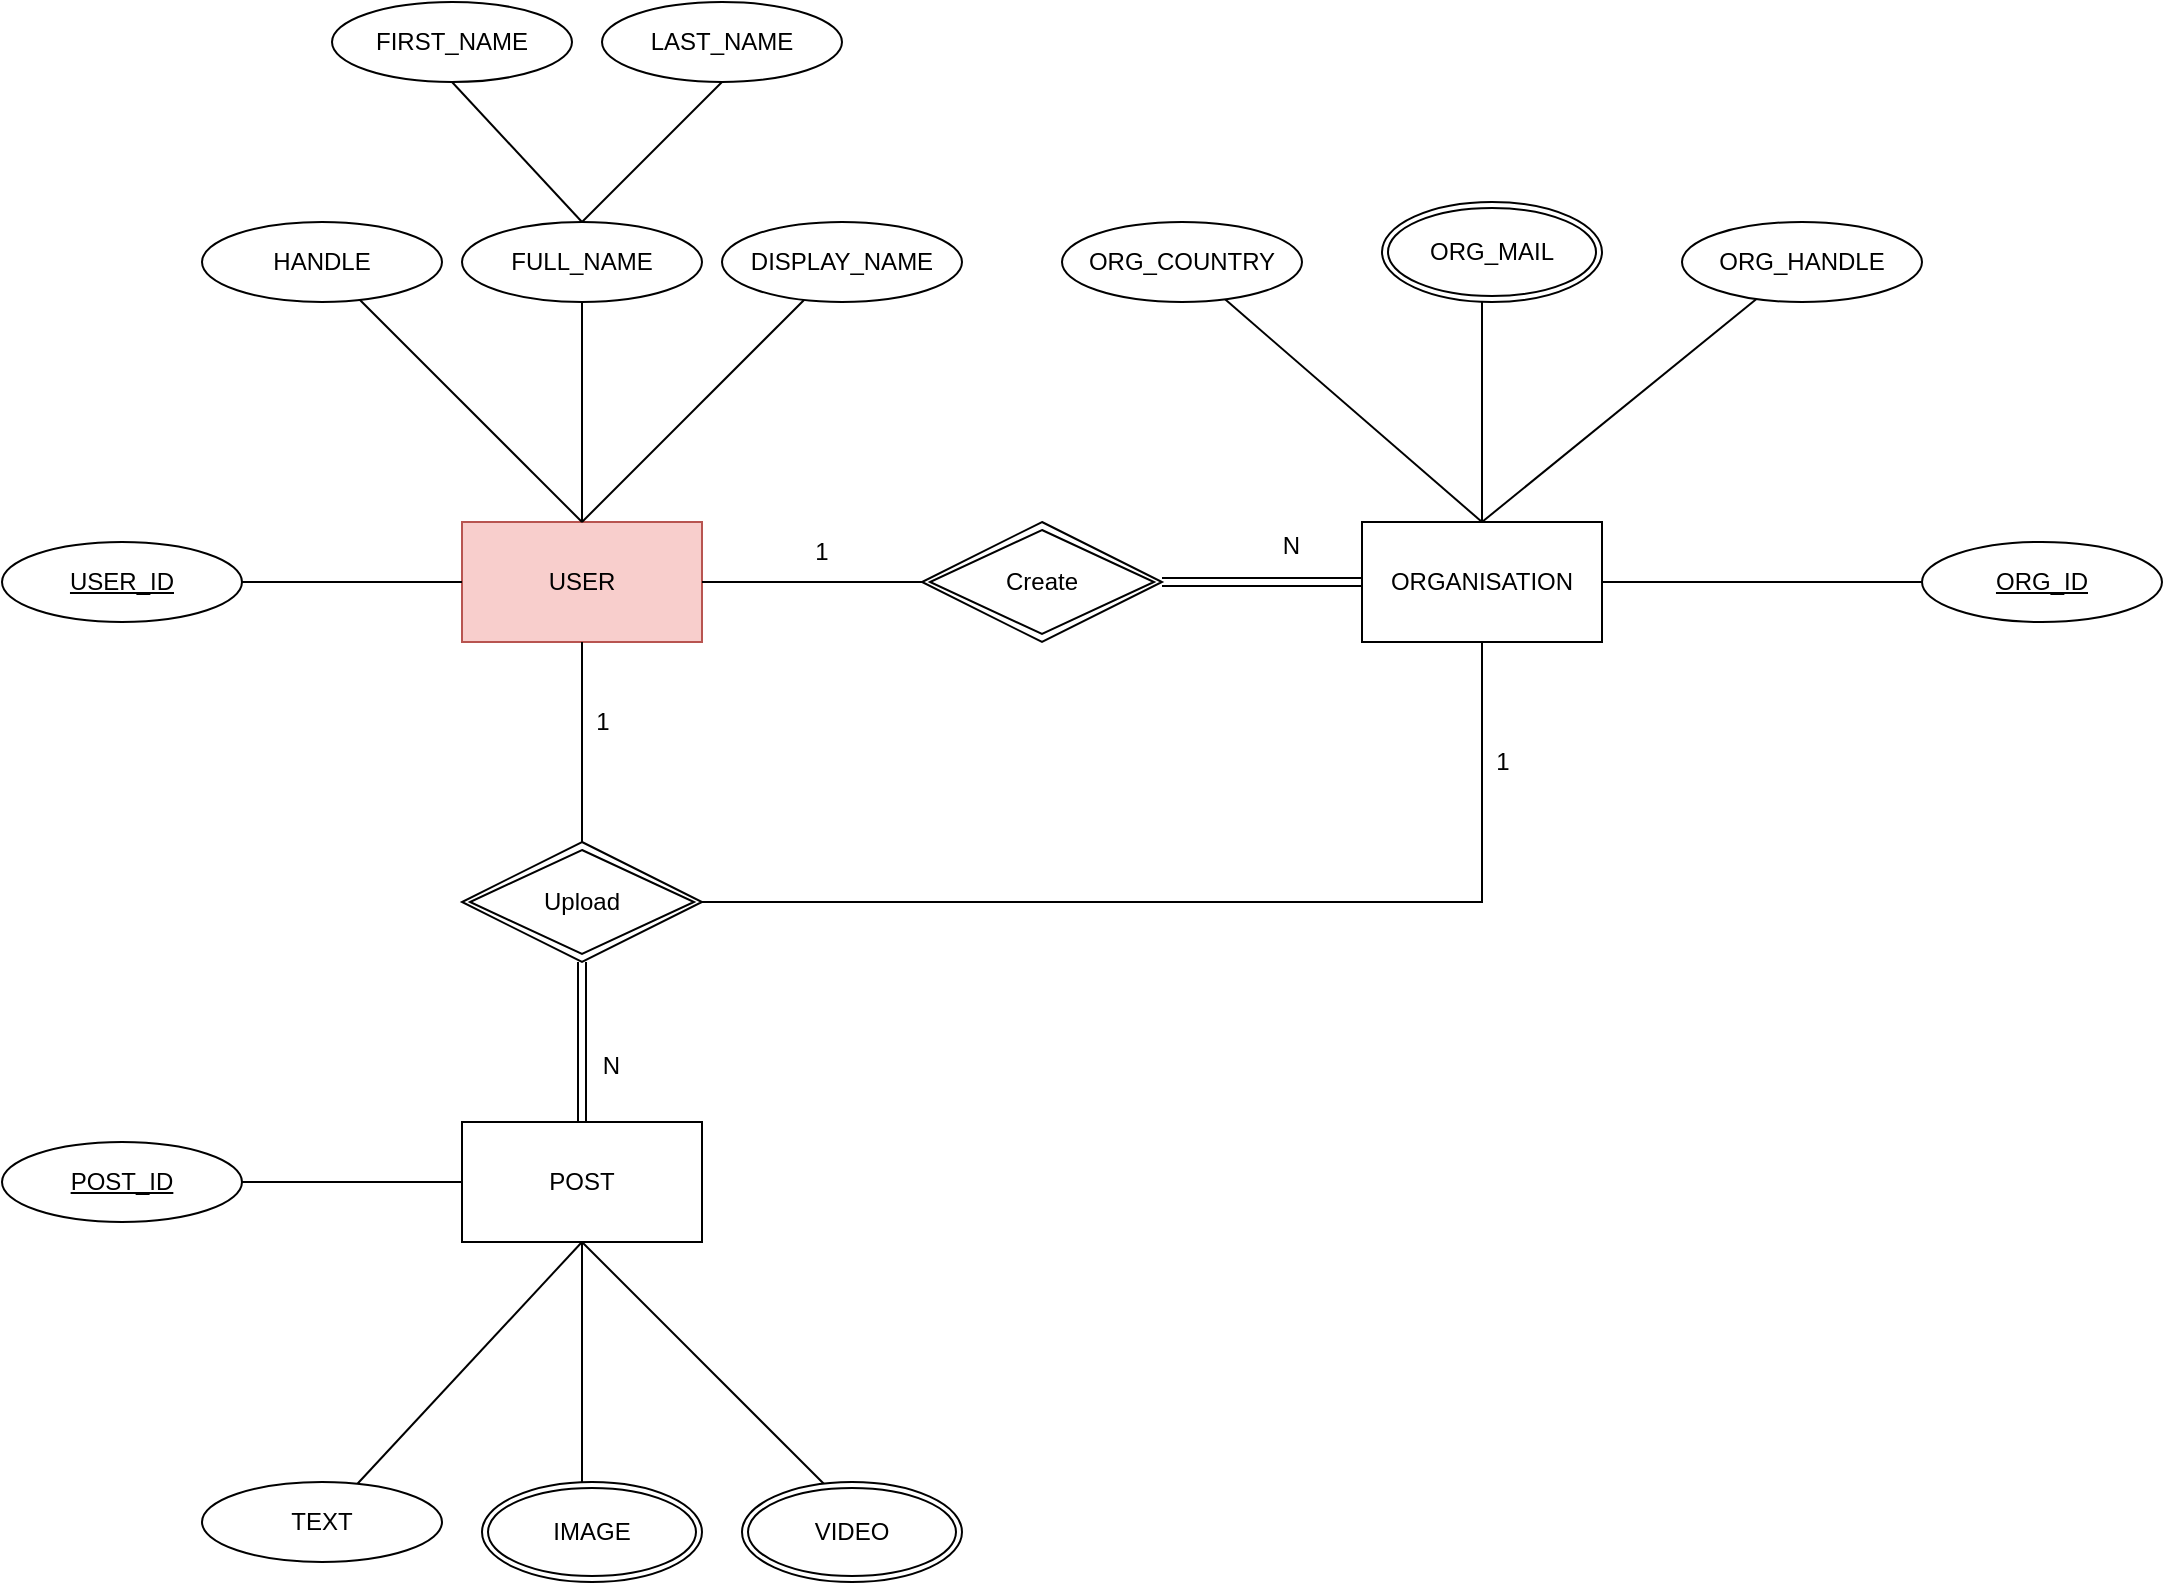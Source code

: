<mxfile version="21.0.10" type="github">
  <diagram name="Page-1" id="ovaMx1BlKtIJrgPWmryp">
    <mxGraphModel dx="988" dy="621" grid="1" gridSize="10" guides="1" tooltips="1" connect="1" arrows="1" fold="1" page="1" pageScale="1" pageWidth="1700" pageHeight="1100" background="none" math="0" shadow="0">
      <root>
        <mxCell id="0" />
        <mxCell id="1" parent="0" />
        <mxCell id="cWptr_9K2KnEI4ltxLWX-1" value="USER" style="rounded=0;whiteSpace=wrap;html=1;fillColor=#f8cecc;strokeColor=#b85450;" vertex="1" parent="1">
          <mxGeometry x="740" y="540" width="120" height="60" as="geometry" />
        </mxCell>
        <mxCell id="cWptr_9K2KnEI4ltxLWX-2" value="" style="endArrow=none;html=1;rounded=0;" edge="1" parent="1" target="cWptr_9K2KnEI4ltxLWX-3">
          <mxGeometry width="50" height="50" relative="1" as="geometry">
            <mxPoint x="800" y="540" as="sourcePoint" />
            <mxPoint x="800" y="470" as="targetPoint" />
          </mxGeometry>
        </mxCell>
        <mxCell id="cWptr_9K2KnEI4ltxLWX-3" value="FULL_NAME" style="ellipse;whiteSpace=wrap;html=1;" vertex="1" parent="1">
          <mxGeometry x="740" y="390" width="120" height="40" as="geometry" />
        </mxCell>
        <mxCell id="cWptr_9K2KnEI4ltxLWX-4" value="" style="endArrow=none;html=1;rounded=0;exitX=0.5;exitY=0;exitDx=0;exitDy=0;" edge="1" parent="1" target="cWptr_9K2KnEI4ltxLWX-5" source="cWptr_9K2KnEI4ltxLWX-1">
          <mxGeometry width="50" height="50" relative="1" as="geometry">
            <mxPoint x="630" y="590" as="sourcePoint" />
            <mxPoint x="630" y="520" as="targetPoint" />
          </mxGeometry>
        </mxCell>
        <mxCell id="cWptr_9K2KnEI4ltxLWX-5" value="HANDLE" style="ellipse;whiteSpace=wrap;html=1;" vertex="1" parent="1">
          <mxGeometry x="610" y="390" width="120" height="40" as="geometry" />
        </mxCell>
        <mxCell id="cWptr_9K2KnEI4ltxLWX-6" value="" style="endArrow=none;html=1;rounded=0;" edge="1" parent="1" target="cWptr_9K2KnEI4ltxLWX-7">
          <mxGeometry width="50" height="50" relative="1" as="geometry">
            <mxPoint x="800" y="540" as="sourcePoint" />
            <mxPoint x="940" y="470" as="targetPoint" />
          </mxGeometry>
        </mxCell>
        <mxCell id="cWptr_9K2KnEI4ltxLWX-7" value="DISPLAY_NAME" style="ellipse;whiteSpace=wrap;html=1;" vertex="1" parent="1">
          <mxGeometry x="870" y="390" width="120" height="40" as="geometry" />
        </mxCell>
        <mxCell id="cWptr_9K2KnEI4ltxLWX-8" value="" style="endArrow=none;html=1;rounded=0;exitX=1;exitY=0.5;exitDx=0;exitDy=0;" edge="1" parent="1" source="cWptr_9K2KnEI4ltxLWX-1">
          <mxGeometry width="50" height="50" relative="1" as="geometry">
            <mxPoint x="990" y="650" as="sourcePoint" />
            <mxPoint x="970" y="570" as="targetPoint" />
          </mxGeometry>
        </mxCell>
        <mxCell id="cWptr_9K2KnEI4ltxLWX-9" value="ORGANISATION" style="rounded=0;whiteSpace=wrap;html=1;" vertex="1" parent="1">
          <mxGeometry x="1190" y="540" width="120" height="60" as="geometry" />
        </mxCell>
        <mxCell id="cWptr_9K2KnEI4ltxLWX-12" value="1" style="text;html=1;strokeColor=none;fillColor=none;align=center;verticalAlign=middle;whiteSpace=wrap;rounded=0;" vertex="1" parent="1">
          <mxGeometry x="890" y="540" width="60" height="30" as="geometry" />
        </mxCell>
        <mxCell id="cWptr_9K2KnEI4ltxLWX-15" value="" style="endArrow=none;html=1;rounded=0;entryX=1;entryY=0.5;entryDx=0;entryDy=0;exitX=0;exitY=0.5;exitDx=0;exitDy=0;" edge="1" parent="1" target="cWptr_9K2KnEI4ltxLWX-16" source="cWptr_9K2KnEI4ltxLWX-1">
          <mxGeometry width="50" height="50" relative="1" as="geometry">
            <mxPoint x="730" y="570" as="sourcePoint" />
            <mxPoint x="780" y="770" as="targetPoint" />
          </mxGeometry>
        </mxCell>
        <mxCell id="cWptr_9K2KnEI4ltxLWX-16" value="&lt;u&gt;USER_ID&lt;/u&gt;" style="ellipse;whiteSpace=wrap;html=1;" vertex="1" parent="1">
          <mxGeometry x="510" y="550" width="120" height="40" as="geometry" />
        </mxCell>
        <mxCell id="cWptr_9K2KnEI4ltxLWX-17" value="" style="endArrow=none;html=1;rounded=0;" edge="1" parent="1" target="cWptr_9K2KnEI4ltxLWX-18">
          <mxGeometry width="50" height="50" relative="1" as="geometry">
            <mxPoint x="1250" y="540" as="sourcePoint" />
            <mxPoint x="1110" y="470" as="targetPoint" />
          </mxGeometry>
        </mxCell>
        <mxCell id="cWptr_9K2KnEI4ltxLWX-18" value="ORG_COUNTRY" style="ellipse;whiteSpace=wrap;html=1;" vertex="1" parent="1">
          <mxGeometry x="1040" y="390" width="120" height="40" as="geometry" />
        </mxCell>
        <mxCell id="cWptr_9K2KnEI4ltxLWX-19" value="" style="endArrow=none;html=1;rounded=0;exitX=0.5;exitY=0;exitDx=0;exitDy=0;" edge="1" parent="1" source="cWptr_9K2KnEI4ltxLWX-9">
          <mxGeometry width="50" height="50" relative="1" as="geometry">
            <mxPoint x="1250" y="530" as="sourcePoint" />
            <mxPoint x="1250" y="430" as="targetPoint" />
          </mxGeometry>
        </mxCell>
        <mxCell id="cWptr_9K2KnEI4ltxLWX-21" value="" style="endArrow=none;html=1;rounded=0;exitX=0.5;exitY=0;exitDx=0;exitDy=0;" edge="1" parent="1" target="cWptr_9K2KnEI4ltxLWX-22" source="cWptr_9K2KnEI4ltxLWX-9">
          <mxGeometry width="50" height="50" relative="1" as="geometry">
            <mxPoint x="850" y="550" as="sourcePoint" />
            <mxPoint x="990" y="480" as="targetPoint" />
          </mxGeometry>
        </mxCell>
        <mxCell id="cWptr_9K2KnEI4ltxLWX-22" value="ORG_HANDLE" style="ellipse;whiteSpace=wrap;html=1;" vertex="1" parent="1">
          <mxGeometry x="1350" y="390" width="120" height="40" as="geometry" />
        </mxCell>
        <mxCell id="cWptr_9K2KnEI4ltxLWX-25" value="" style="endArrow=none;html=1;rounded=0;entryX=0;entryY=0.5;entryDx=0;entryDy=0;exitX=1;exitY=0.5;exitDx=0;exitDy=0;" edge="1" parent="1" target="cWptr_9K2KnEI4ltxLWX-26" source="cWptr_9K2KnEI4ltxLWX-9">
          <mxGeometry width="50" height="50" relative="1" as="geometry">
            <mxPoint x="1360" y="560" as="sourcePoint" />
            <mxPoint x="1360" y="910" as="targetPoint" />
          </mxGeometry>
        </mxCell>
        <mxCell id="cWptr_9K2KnEI4ltxLWX-26" value="&lt;u&gt;ORG_ID&lt;/u&gt;" style="ellipse;whiteSpace=wrap;html=1;" vertex="1" parent="1">
          <mxGeometry x="1470" y="550" width="120" height="40" as="geometry" />
        </mxCell>
        <mxCell id="cWptr_9K2KnEI4ltxLWX-49" value="POST" style="rounded=0;whiteSpace=wrap;html=1;" vertex="1" parent="1">
          <mxGeometry x="740" y="840" width="120" height="60" as="geometry" />
        </mxCell>
        <mxCell id="cWptr_9K2KnEI4ltxLWX-50" value="" style="endArrow=none;html=1;rounded=0;entryX=1;entryY=0.5;entryDx=0;entryDy=0;exitX=0;exitY=0.5;exitDx=0;exitDy=0;" edge="1" parent="1" target="cWptr_9K2KnEI4ltxLWX-51">
          <mxGeometry width="50" height="50" relative="1" as="geometry">
            <mxPoint x="740" y="870" as="sourcePoint" />
            <mxPoint x="780" y="1070" as="targetPoint" />
          </mxGeometry>
        </mxCell>
        <mxCell id="cWptr_9K2KnEI4ltxLWX-51" value="&lt;u&gt;POST_ID&lt;/u&gt;" style="ellipse;whiteSpace=wrap;html=1;" vertex="1" parent="1">
          <mxGeometry x="510" y="850" width="120" height="40" as="geometry" />
        </mxCell>
        <mxCell id="cWptr_9K2KnEI4ltxLWX-52" value="" style="endArrow=none;html=1;rounded=0;" edge="1" parent="1">
          <mxGeometry width="50" height="50" relative="1" as="geometry">
            <mxPoint x="800" y="900" as="sourcePoint" />
            <mxPoint x="800" y="1020" as="targetPoint" />
          </mxGeometry>
        </mxCell>
        <mxCell id="cWptr_9K2KnEI4ltxLWX-54" value="" style="endArrow=none;html=1;rounded=0;exitX=0.5;exitY=1;exitDx=0;exitDy=0;" edge="1" parent="1" target="cWptr_9K2KnEI4ltxLWX-55" source="cWptr_9K2KnEI4ltxLWX-49">
          <mxGeometry width="50" height="50" relative="1" as="geometry">
            <mxPoint x="1000" y="1020" as="sourcePoint" />
            <mxPoint x="940" y="1000" as="targetPoint" />
          </mxGeometry>
        </mxCell>
        <mxCell id="cWptr_9K2KnEI4ltxLWX-55" value="TEXT" style="ellipse;whiteSpace=wrap;html=1;" vertex="1" parent="1">
          <mxGeometry x="610" y="1020" width="120" height="40" as="geometry" />
        </mxCell>
        <mxCell id="cWptr_9K2KnEI4ltxLWX-56" value="" style="endArrow=none;html=1;rounded=0;exitX=0.5;exitY=1;exitDx=0;exitDy=0;" edge="1" parent="1" source="cWptr_9K2KnEI4ltxLWX-49">
          <mxGeometry width="50" height="50" relative="1" as="geometry">
            <mxPoint x="1110" y="1020" as="sourcePoint" />
            <mxPoint x="921.026" y="1021.026" as="targetPoint" />
          </mxGeometry>
        </mxCell>
        <mxCell id="cWptr_9K2KnEI4ltxLWX-59" value="" style="endArrow=none;html=1;rounded=0;entryX=0.5;entryY=1;entryDx=0;entryDy=0;exitX=0.5;exitY=0;exitDx=0;exitDy=0;" edge="1" parent="1" source="cWptr_9K2KnEI4ltxLWX-79" target="cWptr_9K2KnEI4ltxLWX-1">
          <mxGeometry width="50" height="50" relative="1" as="geometry">
            <mxPoint x="800" y="690" as="sourcePoint" />
            <mxPoint x="760" y="740" as="targetPoint" />
          </mxGeometry>
        </mxCell>
        <mxCell id="cWptr_9K2KnEI4ltxLWX-63" value="1" style="text;html=1;align=center;verticalAlign=middle;resizable=0;points=[];autosize=1;strokeColor=none;fillColor=none;" vertex="1" parent="1">
          <mxGeometry x="795" y="625" width="30" height="30" as="geometry" />
        </mxCell>
        <mxCell id="cWptr_9K2KnEI4ltxLWX-64" value="" style="endArrow=none;html=1;rounded=0;exitX=1;exitY=0.5;exitDx=0;exitDy=0;" edge="1" parent="1" source="cWptr_9K2KnEI4ltxLWX-79">
          <mxGeometry width="50" height="50" relative="1" as="geometry">
            <mxPoint x="840" y="730" as="sourcePoint" />
            <mxPoint x="1250" y="600" as="targetPoint" />
            <Array as="points">
              <mxPoint x="1250" y="730" />
            </Array>
          </mxGeometry>
        </mxCell>
        <mxCell id="cWptr_9K2KnEI4ltxLWX-65" value="1" style="text;html=1;align=center;verticalAlign=middle;resizable=0;points=[];autosize=1;strokeColor=none;fillColor=none;" vertex="1" parent="1">
          <mxGeometry x="1245" y="645" width="30" height="30" as="geometry" />
        </mxCell>
        <mxCell id="cWptr_9K2KnEI4ltxLWX-66" value="IMAGE" style="ellipse;shape=doubleEllipse;margin=3;whiteSpace=wrap;html=1;align=center;" vertex="1" parent="1">
          <mxGeometry x="750" y="1020" width="110" height="50" as="geometry" />
        </mxCell>
        <mxCell id="cWptr_9K2KnEI4ltxLWX-68" value="VIDEO" style="ellipse;shape=doubleEllipse;margin=3;whiteSpace=wrap;html=1;align=center;" vertex="1" parent="1">
          <mxGeometry x="880" y="1020" width="110" height="50" as="geometry" />
        </mxCell>
        <mxCell id="cWptr_9K2KnEI4ltxLWX-69" value="ORG_MAIL" style="ellipse;shape=doubleEllipse;margin=3;whiteSpace=wrap;html=1;align=center;" vertex="1" parent="1">
          <mxGeometry x="1200" y="380" width="110" height="50" as="geometry" />
        </mxCell>
        <mxCell id="cWptr_9K2KnEI4ltxLWX-70" value="" style="shape=link;html=1;rounded=0;exitX=1;exitY=0.5;exitDx=0;exitDy=0;" edge="1" parent="1" source="cWptr_9K2KnEI4ltxLWX-81">
          <mxGeometry relative="1" as="geometry">
            <mxPoint x="1080" y="570" as="sourcePoint" />
            <mxPoint x="1190" y="570" as="targetPoint" />
          </mxGeometry>
        </mxCell>
        <mxCell id="cWptr_9K2KnEI4ltxLWX-71" value="N" style="resizable=0;html=1;whiteSpace=wrap;align=right;verticalAlign=bottom;" connectable="0" vertex="1" parent="cWptr_9K2KnEI4ltxLWX-70">
          <mxGeometry x="1" relative="1" as="geometry">
            <mxPoint x="-30" y="-10" as="offset" />
          </mxGeometry>
        </mxCell>
        <mxCell id="cWptr_9K2KnEI4ltxLWX-72" value="" style="shape=link;html=1;rounded=0;exitX=0.5;exitY=1;exitDx=0;exitDy=0;entryX=0.5;entryY=0;entryDx=0;entryDy=0;" edge="1" parent="1" source="cWptr_9K2KnEI4ltxLWX-79" target="cWptr_9K2KnEI4ltxLWX-49">
          <mxGeometry relative="1" as="geometry">
            <mxPoint x="800" y="770" as="sourcePoint" />
            <mxPoint x="1020" y="820" as="targetPoint" />
          </mxGeometry>
        </mxCell>
        <mxCell id="cWptr_9K2KnEI4ltxLWX-73" value="N" style="resizable=0;html=1;whiteSpace=wrap;align=right;verticalAlign=bottom;" connectable="0" vertex="1" parent="cWptr_9K2KnEI4ltxLWX-72">
          <mxGeometry x="1" relative="1" as="geometry">
            <mxPoint x="20" y="-20" as="offset" />
          </mxGeometry>
        </mxCell>
        <mxCell id="cWptr_9K2KnEI4ltxLWX-74" value="FIRST_NAME" style="ellipse;whiteSpace=wrap;html=1;" vertex="1" parent="1">
          <mxGeometry x="675" y="280" width="120" height="40" as="geometry" />
        </mxCell>
        <mxCell id="cWptr_9K2KnEI4ltxLWX-75" value="LAST_NAME" style="ellipse;whiteSpace=wrap;html=1;" vertex="1" parent="1">
          <mxGeometry x="810" y="280" width="120" height="40" as="geometry" />
        </mxCell>
        <mxCell id="cWptr_9K2KnEI4ltxLWX-77" value="" style="endArrow=none;html=1;rounded=0;entryX=0.5;entryY=1;entryDx=0;entryDy=0;exitX=0.5;exitY=0;exitDx=0;exitDy=0;" edge="1" parent="1" source="cWptr_9K2KnEI4ltxLWX-3" target="cWptr_9K2KnEI4ltxLWX-75">
          <mxGeometry width="50" height="50" relative="1" as="geometry">
            <mxPoint x="980" y="330" as="sourcePoint" />
            <mxPoint x="870" y="330" as="targetPoint" />
          </mxGeometry>
        </mxCell>
        <mxCell id="cWptr_9K2KnEI4ltxLWX-78" value="" style="endArrow=none;html=1;rounded=0;entryX=0.5;entryY=1;entryDx=0;entryDy=0;" edge="1" parent="1" target="cWptr_9K2KnEI4ltxLWX-74">
          <mxGeometry width="50" height="50" relative="1" as="geometry">
            <mxPoint x="800" y="390" as="sourcePoint" />
            <mxPoint x="880" y="330" as="targetPoint" />
          </mxGeometry>
        </mxCell>
        <mxCell id="cWptr_9K2KnEI4ltxLWX-79" value="Upload" style="shape=rhombus;double=1;perimeter=rhombusPerimeter;whiteSpace=wrap;html=1;align=center;" vertex="1" parent="1">
          <mxGeometry x="740" y="700" width="120" height="60" as="geometry" />
        </mxCell>
        <mxCell id="cWptr_9K2KnEI4ltxLWX-81" value="Create" style="shape=rhombus;double=1;perimeter=rhombusPerimeter;whiteSpace=wrap;html=1;align=center;" vertex="1" parent="1">
          <mxGeometry x="970" y="540" width="120" height="60" as="geometry" />
        </mxCell>
      </root>
    </mxGraphModel>
  </diagram>
</mxfile>
